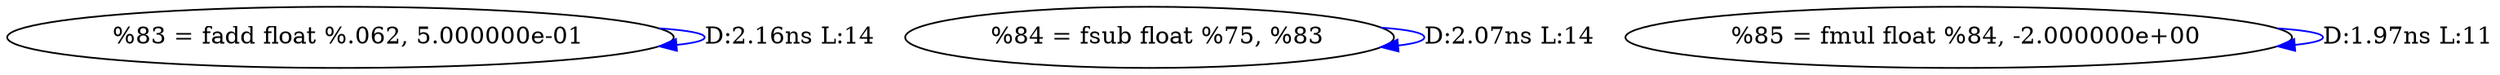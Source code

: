 digraph {
Node0x2549fd0[label="  %83 = fadd float %.062, 5.000000e-01"];
Node0x2549fd0 -> Node0x2549fd0[label="D:2.16ns L:14",color=blue];
Node0x254a0b0[label="  %84 = fsub float %75, %83"];
Node0x254a0b0 -> Node0x254a0b0[label="D:2.07ns L:14",color=blue];
Node0x254a190[label="  %85 = fmul float %84, -2.000000e+00"];
Node0x254a190 -> Node0x254a190[label="D:1.97ns L:11",color=blue];
}
